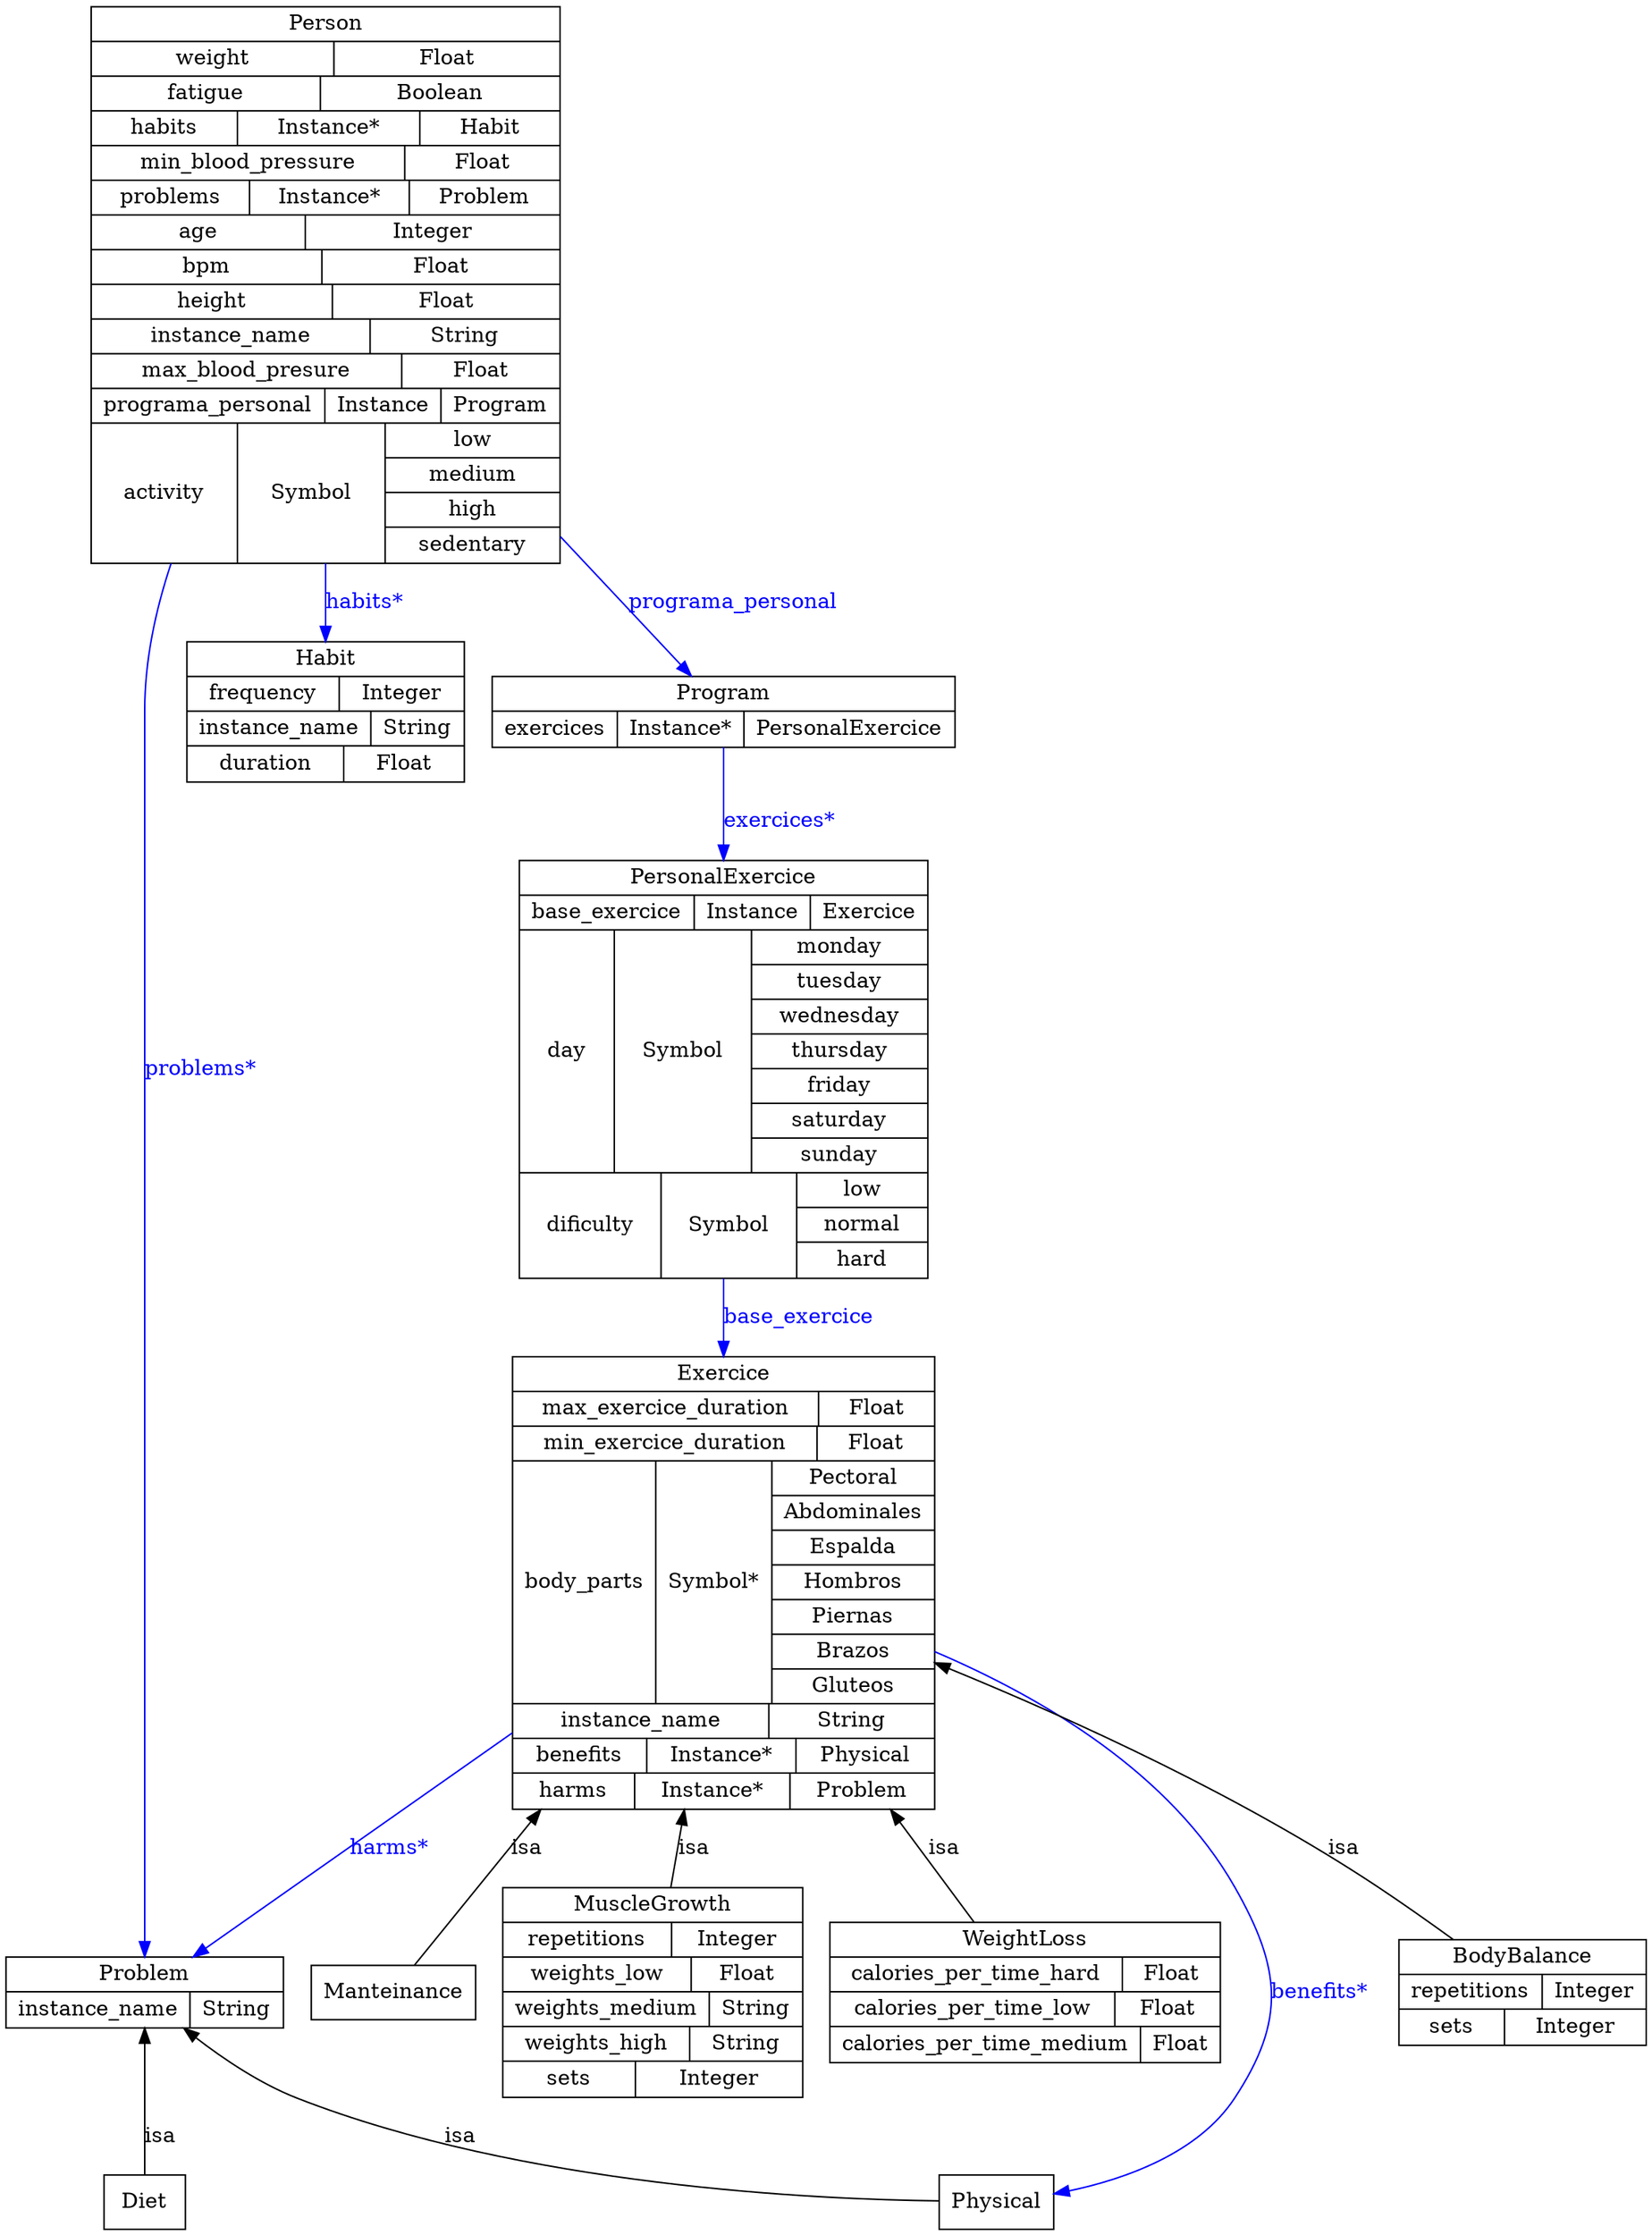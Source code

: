digraph ontologia {
	graph [bb="0,0,982,1469"];
	node [label="\N"];
	Manteinance	[color="0.0,0.0,0.0",
		fontcolor="0.0,0.0,0.0",
		height=0.5,
		label=Manteinance,
		pos="300.5,156.5",
		shape=box,
		width=1.1944];
	Exercice	[color="0.0,0.0,0.0",
		fontcolor="0.0,0.0,0.0",
		height=4.1667,
		label="{Exercice|{max_exercice_duration|Float}|{min_exercice_duration|Float}|{body_parts|Symbol*|{Pectoral|Abdominales|Espalda|Hombros|\
Piernas|Brazos|Gluteos}}|{instance_name|String}|{benefits|Instance*|{Physical}}|{harms|Instance*|{Problem}}}",
		pos="441.5,427",
		rects="326,553.5,557,576.5 326,530.5,490,553.5 490,530.5,557,553.5 326,507.5,489,530.5 489,507.5,557,530.5 326,346.5,403,507.5 403,346.5,\
468,507.5 468,484.5,557,507.5 468,461.5,557,484.5 468,438.5,557,461.5 468,415.5,557,438.5 468,392.5,557,415.5 468,369.5,557,392.5 \
468,346.5,557,369.5 326,323.5,465,346.5 465,323.5,557,346.5 326,300.5,398,323.5 398,300.5,480,323.5 480,300.5,557,323.5 326,277.5,\
392,300.5 392,277.5,476,300.5 476,277.5,557,300.5",
		shape=record,
		width=3.2083];
	Exercice -> Manteinance	[color="0.0,0.0,0.0",
		dir=back,
		fontcolor="0.0,0.0,0.0",
		label=isa,
		lp="358.5,251.5",
		pos="s,363.37,277.22 358.55,268.05 338.61,230.08 320.04,194.72 309.5,174.65"];
	MuscleGrowth	[color="0.0,0.0,0.0",
		fontcolor="0.0,0.0,0.0",
		height=1.9306,
		label="{MuscleGrowth|{repetitions|Integer}|{weights_low|Float}|{weights_medium|String}|{weights_high|String}|{sets|Integer}}",
		pos="441.5,156.5",
		rects="361.5,202.5,521.5,225.5 361.5,179.5,450.5,202.5 450.5,179.5,521.5,202.5 361.5,156.5,461.5,179.5 461.5,156.5,521.5,179.5 361.5,133.5,\
471.5,156.5 471.5,133.5,521.5,156.5 361.5,110.5,460.5,133.5 460.5,110.5,521.5,133.5 361.5,87.5,432.5,110.5 432.5,87.5,521.5,110.5",
		shape=record,
		width=2.2222];
	Exercice -> MuscleGrowth	[color="0.0,0.0,0.0",
		dir=back,
		fontcolor="0.0,0.0,0.0",
		label=isa,
		lp="449.5,251.5",
		pos="s,441.5,277.22 441.5,267.13 441.5,252.63 441.5,238.52 441.5,225.52"];
	WeightLoss	[color="0.0,0.0,0.0",
		fontcolor="0.0,0.0,0.0",
		height=1.2917,
		label="{WeightLoss|{calories_per_time_hard|Float}|{calories_per_time_low|Float}|{calories_per_time_medium|Float}}",
		pos="644.5,156.5",
		rects="539.5,179.5,749.5,202.5 539.5,156.5,693.5,179.5 693.5,156.5,749.5,179.5 539.5,133.5,691.5,156.5 691.5,133.5,749.5,156.5 539.5,110.5,\
704.5,133.5 704.5,110.5,749.5,133.5",
		shape=record,
		width=2.9167];
	Exercice -> WeightLoss	[color="0.0,0.0,0.0",
		dir=back,
		fontcolor="0.0,0.0,0.0",
		label=isa,
		lp="587.5,251.5",
		pos="s,553.98,277.22 560.23,268.96 578.58,244.69 596.16,221.44 610.46,202.52"];
	Problem	[color="0.0,0.0,0.0",
		fontcolor="0.0,0.0,0.0",
		height=0.65278,
		label="{Problem|{instance_name|String}}",
		pos="165.5,156.5",
		rects="92,156.5,239,179.5 92,133.5,189,156.5 189,133.5,239,156.5",
		shape=record,
		width=2.0417];
	Exercice -> Problem	[color="0.6666667,1.0,1.0",
		fontcolor="0.6666667,1.0,1.0",
		label="harms*",
		lp="283.5,251.5",
		pos="e,188.21,179.59 325.65,313.3 278.19,267.13 227.14,217.46 195.75,186.93",
		style=filled];
	Physical	[color="0.0,0.0,0.0",
		fontcolor="0.0,0.0,0.0",
		height=0.5,
		label=Physical,
		pos="632.5,18",
		shape=box,
		width=0.875];
	Exercice -> Physical	[color="0.6666667,1.0,1.0",
		fontcolor="0.6666667,1.0,1.0",
		label="benefits*",
		lp="806,156.5",
		pos="e,664.05,26.189 557.39,386.27 629.29,354.91 715.84,303.35 758.5,226 788.33,171.9 790.15,140.05 758.5,87 740.25,56.41 702.95,38.76 \
673.65,29.147",
		style=filled];
	BodyBalance	[color="0.0,0.0,0.0",
		fontcolor="0.0,0.0,0.0",
		height=0.97222,
		label="{BodyBalance|{repetitions|Integer}|{sets|Integer}}",
		pos="917.5,156.5",
		rects="853,168,982,191 853,145,927,168 927,145,982,168 853,122,908,145 908,122,982,145",
		shape=record,
		width=1.7917];
	Exercice -> BodyBalance	[color="0.0,0.0,0.0",
		dir=back,
		fontcolor="0.0,0.0,0.0",
		label=isa,
		lp="827.5,251.5",
		pos="s,557.22,381.28 566.64,377.32 637.4,347.45 726.11,305.97 799.5,259 830.11,239.41 861.13,212.38 883.68,191.15"];
	Person	[color="0.0,0.0,0.0",
		fontcolor="0.0,0.0,0.0",
		height=5.125,
		label="{Person|{weight|Float}|{fatigue|Boolean}|{habits|Instance*|{Habit}}|{min_blood_pressure|Float}|{problems|Instance*|{Problem}}|{age|\
Integer}|{bpm|Float}|{height|Float}|{instance_name|String}|{max_blood_presure|Float}|{programa_personal|Instance|{Program}}|{activity|\
Symbol|{low|medium|high|sedentary}}}",
		pos="175.5,1284.5",
		rects="51.5,1445.5,299.5,1468.5 51.5,1422.5,179.5,1445.5 179.5,1422.5,299.5,1445.5 51.5,1399.5,171.5,1422.5 171.5,1399.5,299.5,1422.5 51.5,\
1376.5,128.5,1399.5 128.5,1376.5,224.5,1399.5 224.5,1376.5,299.5,1399.5 51.5,1353.5,216.5,1376.5 216.5,1353.5,299.5,1376.5 51.5,\
1330.5,134.5,1353.5 134.5,1330.5,218.5,1353.5 218.5,1330.5,299.5,1353.5 51.5,1307.5,165.5,1330.5 165.5,1307.5,299.5,1330.5 51.5,\
1284.5,173.5,1307.5 173.5,1284.5,299.5,1307.5 51.5,1261.5,177.5,1284.5 177.5,1261.5,299.5,1284.5 51.5,1238.5,198.5,1261.5 198.5,\
1238.5,299.5,1261.5 51.5,1215.5,214.5,1238.5 214.5,1215.5,299.5,1238.5 51.5,1192.5,172.5,1215.5 172.5,1192.5,234.5,1215.5 234.5,\
1192.5,299.5,1215.5 51.5,1100.5,129.5,1192.5 129.5,1100.5,209.5,1192.5 209.5,1169.5,299.5,1192.5 209.5,1146.5,299.5,1169.5 209.5,\
1123.5,299.5,1146.5 209.5,1100.5,299.5,1123.5",
		shape=record,
		width=3.4444];
	Habit	[color="0.0,0.0,0.0",
		fontcolor="0.0,0.0,0.0",
		height=1.2917,
		label="{Habit|{frequency|Integer}|{instance_name|String}|{duration|Float}}",
		pos="73.5,1002.5",
		rects="0,1025.5,147,1048.5 0,1002.5,81,1025.5 81,1002.5,147,1025.5 0,979.5,97,1002.5 97,979.5,147,1002.5 0,956.5,82,979.5 82,956.5,147,\
979.5",
		shape=record,
		width=2.0417];
	Person -> Habit	[color="0.6666667,1.0,1.0",
		fontcolor="0.6666667,1.0,1.0",
		label="habits*",
		lp="121.5,1074.5",
		pos="e,90.005,1048.8 108.75,1100.3 103.28,1085.3 98.085,1071 93.443,1058.2",
		style=filled];
	Person -> Problem	[color="0.6666667,1.0,1.0",
		fontcolor="0.6666667,1.0,1.0",
		label="problems*",
		lp="204.5,766.5",
		pos="e,166.89,179.77 175.5,1100.1 175.5,1067.9 175.5,1034.7 175.5,1003.5 175.5,1003.5 175.5,1003.5 175.5,426 175.5,340.82 170.41,240.55 \
167.49,190.05",
		style=filled];
	Program	[color="0.0,0.0,0.0",
		fontcolor="0.0,0.0,0.0",
		height=0.65278,
		label="{Program|{exercices|Instance*|{PersonalExercice}}}",
		pos="342.5,1002.5",
		rects="220.5,1002.5,464.5,1025.5 220.5,979.5,286.5,1002.5 286.5,979.5,354.5,1002.5 354.5,979.5,464.5,1002.5",
		shape=record,
		width=3.3889];
	Person -> Program	[color="0.6666667,1.0,1.0",
		fontcolor="0.6666667,1.0,1.0",
		label=programa_personal,
		lp="355,1074.5",
		pos="e,329.23,1025.7 284.79,1100.3 299.78,1075.1 313.54,1052.1 323.86,1034.7",
		style=filled];
	Problem -> Physical	[color="0.0,0.0,0.0",
		dir=back,
		fontcolor="0.0,0.0,0.0",
		label=isa,
		lp="346.5,61.5",
		pos="s,185.89,133.46 193.31,126.32 208.34,112.28 227.99,96.472 248.5,87 370.05,30.868 532.95,20.88 600.78,19.241"];
	Diet	[color="0.0,0.0,0.0",
		fontcolor="0.0,0.0,0.0",
		height=0.5,
		label=Diet,
		pos="165.5,18",
		shape=box,
		width=0.75];
	Problem -> Diet	[color="0.0,0.0,0.0",
		dir=back,
		fontcolor="0.0,0.0,0.0",
		label=isa,
		lp="173.5,61.5",
		pos="s,165.5,133.27 165.5,123.02 165.5,95.705 165.5,57.745 165.5,36.042"];
	PersonalExercice	[color="0.0,0.0,0.0",
		fontcolor="0.0,0.0,0.0",
		height=3.8472,
		label="{PersonalExercice|{base_exercice|Instance|{Exercice}}|{day|Symbol|{monday|tuesday|wednesday|thursday|friday|saturday|sunday}}|{dificulty|\
Symbol|{low|normal|hard}}}",
		pos="400.5,766.5",
		rects="292,881.5,509,904.5 292,858.5,384,881.5 384,858.5,446,881.5 446,858.5,509,881.5 292,697.5,343,858.5 343,697.5,417,858.5 417,835.5,\
509,858.5 417,812.5,509,835.5 417,789.5,509,812.5 417,766.5,509,789.5 417,743.5,509,766.5 417,720.5,509,743.5 417,697.5,509,720.5 \
292,628.5,367,697.5 367,628.5,440,697.5 440,674.5,509,697.5 440,651.5,509,674.5 440,628.5,509,651.5",
		shape=record,
		width=3.0139];
	Program -> PersonalExercice	[color="0.6666667,1.0,1.0",
		fontcolor="0.6666667,1.0,1.0",
		label="exercices*",
		lp="390,930.5",
		pos="e,366.54,904.51 347.96,979.49 351.96,963.34 357.78,939.87 364.1,914.37",
		style=filled];
	PersonalExercice -> Exercice	[color="0.6666667,1.0,1.0",
		fontcolor="0.6666667,1.0,1.0",
		label=base_exercice,
		lp="459.5,602.5",
		pos="e,423.43,576.71 417.18,628.23 418.84,614.57 420.53,600.63 422.21,586.77",
		style=filled];
}
